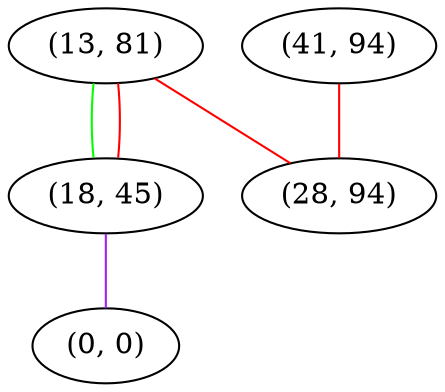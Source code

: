 graph "" {
"(13, 81)";
"(18, 45)";
"(0, 0)";
"(41, 94)";
"(28, 94)";
"(13, 81)" -- "(18, 45)"  [color=green, key=0, weight=2];
"(13, 81)" -- "(18, 45)"  [color=red, key=1, weight=1];
"(13, 81)" -- "(28, 94)"  [color=red, key=0, weight=1];
"(18, 45)" -- "(0, 0)"  [color=purple, key=0, weight=4];
"(41, 94)" -- "(28, 94)"  [color=red, key=0, weight=1];
}
